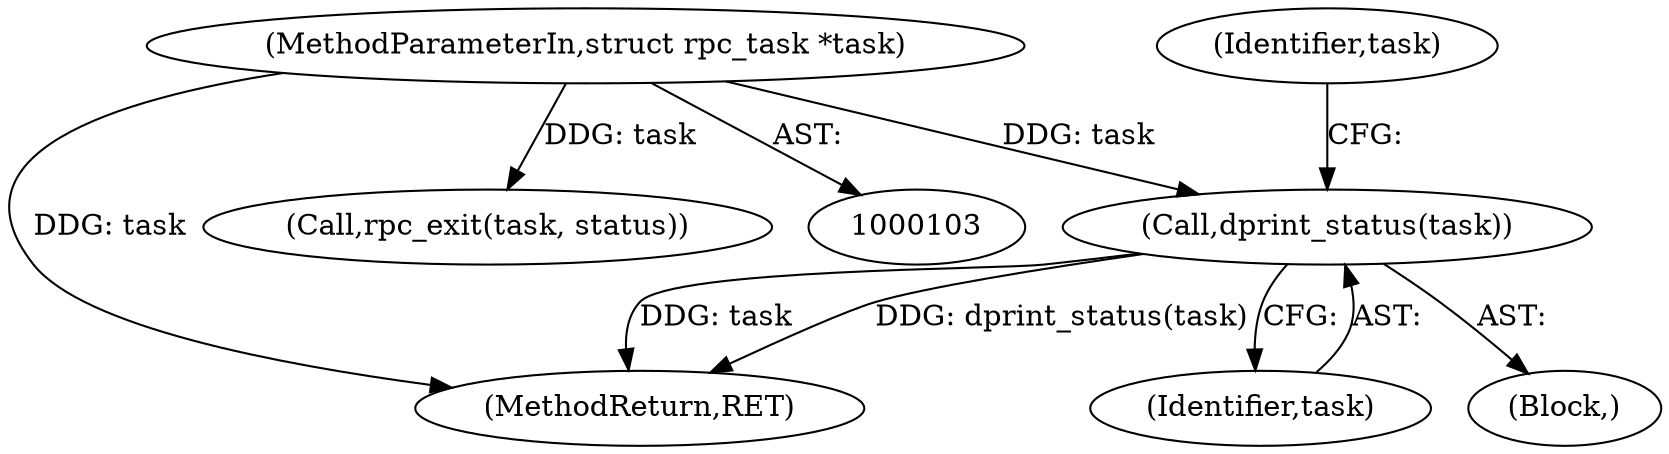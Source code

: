 digraph "0_linux_0b760113a3a155269a3fba93a409c640031dd68f_0@pointer" {
"1000118" [label="(Call,dprint_status(task))"];
"1000104" [label="(MethodParameterIn,struct rpc_task *task)"];
"1000270" [label="(MethodReturn,RET)"];
"1000122" [label="(Identifier,task)"];
"1000119" [label="(Identifier,task)"];
"1000117" [label="(Block,)"];
"1000118" [label="(Call,dprint_status(task))"];
"1000104" [label="(MethodParameterIn,struct rpc_task *task)"];
"1000260" [label="(Call,rpc_exit(task, status))"];
"1000118" -> "1000117"  [label="AST: "];
"1000118" -> "1000119"  [label="CFG: "];
"1000119" -> "1000118"  [label="AST: "];
"1000122" -> "1000118"  [label="CFG: "];
"1000118" -> "1000270"  [label="DDG: dprint_status(task)"];
"1000118" -> "1000270"  [label="DDG: task"];
"1000104" -> "1000118"  [label="DDG: task"];
"1000104" -> "1000103"  [label="AST: "];
"1000104" -> "1000270"  [label="DDG: task"];
"1000104" -> "1000260"  [label="DDG: task"];
}
